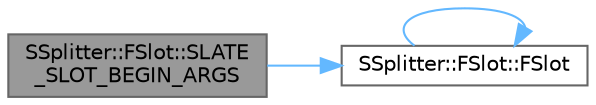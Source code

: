digraph "SSplitter::FSlot::SLATE_SLOT_BEGIN_ARGS"
{
 // INTERACTIVE_SVG=YES
 // LATEX_PDF_SIZE
  bgcolor="transparent";
  edge [fontname=Helvetica,fontsize=10,labelfontname=Helvetica,labelfontsize=10];
  node [fontname=Helvetica,fontsize=10,shape=box,height=0.2,width=0.4];
  rankdir="LR";
  Node1 [id="Node000001",label="SSplitter::FSlot::SLATE\l_SLOT_BEGIN_ARGS",height=0.2,width=0.4,color="gray40", fillcolor="grey60", style="filled", fontcolor="black",tooltip="The size rule used by the slot."];
  Node1 -> Node2 [id="edge1_Node000001_Node000002",color="steelblue1",style="solid",tooltip=" "];
  Node2 [id="Node000002",label="SSplitter::FSlot::FSlot",height=0.2,width=0.4,color="grey40", fillcolor="white", style="filled",URL="$d7/dfc/classSSplitter_1_1FSlot.html#ab686006d3a567840a44811341ffef236",tooltip=" "];
  Node2 -> Node2 [id="edge2_Node000002_Node000002",color="steelblue1",style="solid",tooltip=" "];
}
